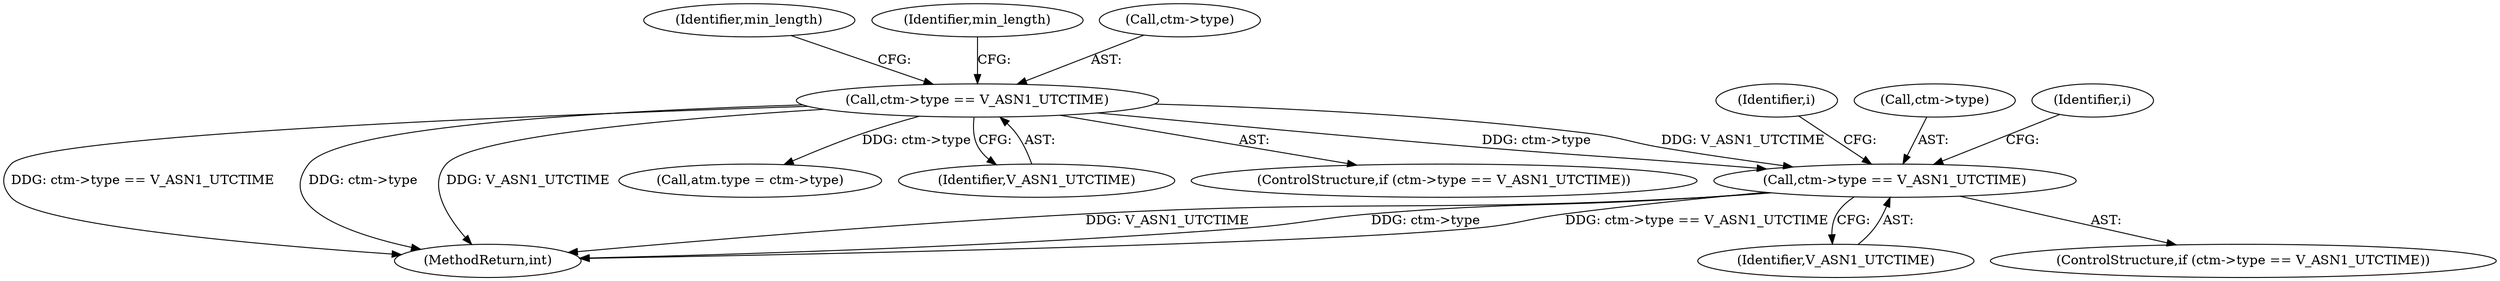 digraph "0_openssl_f48b83b4fb7d6689584cf25f61ca63a4891f5b11@pointer" {
"1000492" [label="(Call,ctm->type == V_ASN1_UTCTIME)"];
"1000139" [label="(Call,ctm->type == V_ASN1_UTCTIME)"];
"1000139" [label="(Call,ctm->type == V_ASN1_UTCTIME)"];
"1000496" [label="(Identifier,V_ASN1_UTCTIME)"];
"1000491" [label="(ControlStructure,if (ctm->type == V_ASN1_UTCTIME))"];
"1000499" [label="(Identifier,i)"];
"1000147" [label="(Identifier,min_length)"];
"1000186" [label="(Identifier,min_length)"];
"1000143" [label="(Identifier,V_ASN1_UTCTIME)"];
"1000492" [label="(Call,ctm->type == V_ASN1_UTCTIME)"];
"1000138" [label="(ControlStructure,if (ctm->type == V_ASN1_UTCTIME))"];
"1000570" [label="(MethodReturn,int)"];
"1000140" [label="(Call,ctm->type)"];
"1000493" [label="(Call,ctm->type)"];
"1000454" [label="(Call,atm.type = ctm->type)"];
"1000556" [label="(Identifier,i)"];
"1000492" -> "1000491"  [label="AST: "];
"1000492" -> "1000496"  [label="CFG: "];
"1000493" -> "1000492"  [label="AST: "];
"1000496" -> "1000492"  [label="AST: "];
"1000499" -> "1000492"  [label="CFG: "];
"1000556" -> "1000492"  [label="CFG: "];
"1000492" -> "1000570"  [label="DDG: V_ASN1_UTCTIME"];
"1000492" -> "1000570"  [label="DDG: ctm->type"];
"1000492" -> "1000570"  [label="DDG: ctm->type == V_ASN1_UTCTIME"];
"1000139" -> "1000492"  [label="DDG: ctm->type"];
"1000139" -> "1000492"  [label="DDG: V_ASN1_UTCTIME"];
"1000139" -> "1000138"  [label="AST: "];
"1000139" -> "1000143"  [label="CFG: "];
"1000140" -> "1000139"  [label="AST: "];
"1000143" -> "1000139"  [label="AST: "];
"1000147" -> "1000139"  [label="CFG: "];
"1000186" -> "1000139"  [label="CFG: "];
"1000139" -> "1000570"  [label="DDG: ctm->type == V_ASN1_UTCTIME"];
"1000139" -> "1000570"  [label="DDG: ctm->type"];
"1000139" -> "1000570"  [label="DDG: V_ASN1_UTCTIME"];
"1000139" -> "1000454"  [label="DDG: ctm->type"];
}
